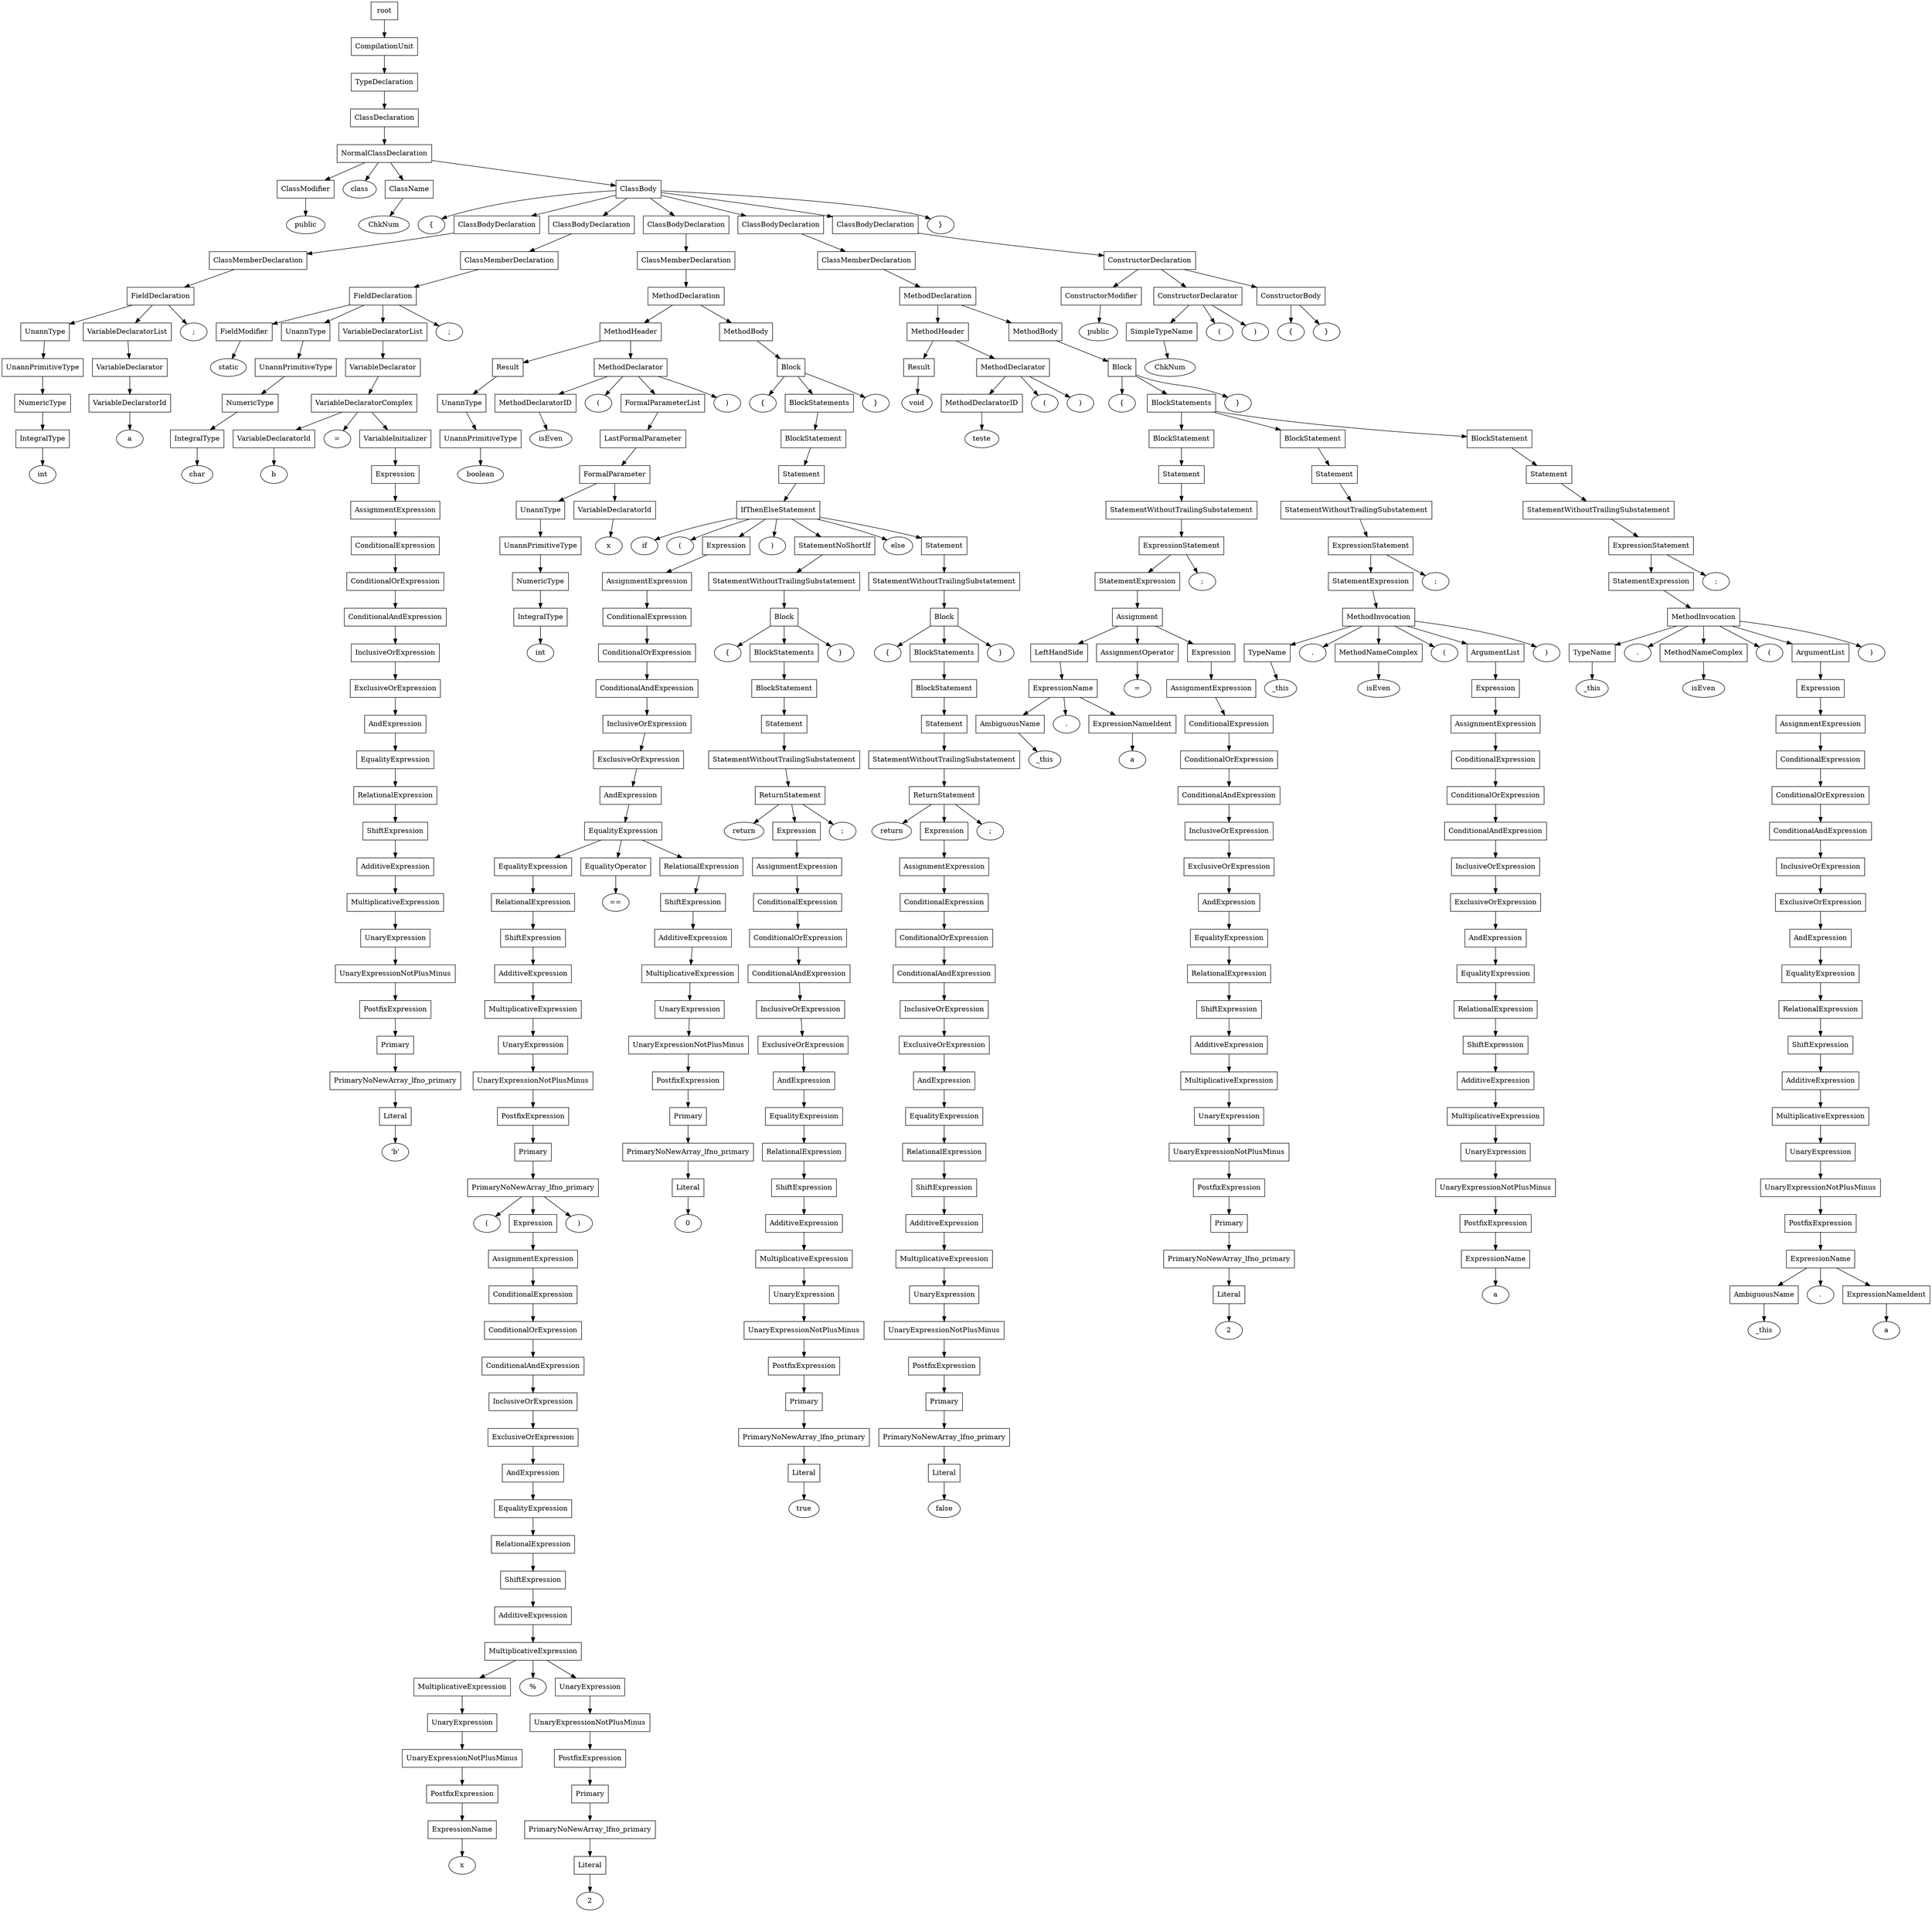 digraph G {
	splines="TRUE";
	n_0 [label="root", shape="rectangle"]
	n_0 -> n_1
	n_1 [label="CompilationUnit", shape="rectangle"]
	n_1 -> n_2
	n_2 [label="TypeDeclaration", shape="rectangle"]
	n_2 -> n_3
	n_3 [label="ClassDeclaration", shape="rectangle"]
	n_3 -> n_4
	n_4 [label="NormalClassDeclaration", shape="rectangle"]
	n_4 -> n_5
	n_5 [label="ClassModifier", shape="rectangle"]
	n_5 -> n_9
	n_9 [label="public", shape="ellipse"]
	n_4 -> n_6
	n_6 [label="class", shape="ellipse"]
	n_4 -> n_7
	n_7 [label="ClassName", shape="rectangle"]
	n_7 -> n_10
	n_10 [label="ChkNum", shape="ellipse"]
	n_4 -> n_8
	n_8 [label="ClassBody", shape="rectangle"]
	n_8 -> n_11
	n_11 [label="{", shape="ellipse"]
	n_8 -> n_12
	n_12 [label="ClassBodyDeclaration", shape="rectangle"]
	n_12 -> n_18
	n_18 [label="ClassMemberDeclaration", shape="rectangle"]
	n_18 -> n_23
	n_23 [label="FieldDeclaration", shape="rectangle"]
	n_23 -> n_30
	n_30 [label="UnannType", shape="rectangle"]
	n_30 -> n_47
	n_47 [label="UnannPrimitiveType", shape="rectangle"]
	n_47 -> n_59
	n_59 [label="NumericType", shape="rectangle"]
	n_59 -> n_78
	n_78 [label="IntegralType", shape="rectangle"]
	n_78 -> n_92
	n_92 [label="int", shape="ellipse"]
	n_23 -> n_31
	n_31 [label="VariableDeclaratorList", shape="rectangle"]
	n_31 -> n_48
	n_48 [label="VariableDeclarator", shape="rectangle"]
	n_48 -> n_60
	n_60 [label="VariableDeclaratorId", shape="rectangle"]
	n_60 -> n_79
	n_79 [label="a", shape="ellipse"]
	n_23 -> n_32
	n_32 [label=";", shape="ellipse"]
	n_8 -> n_13
	n_13 [label="ClassBodyDeclaration", shape="rectangle"]
	n_13 -> n_19
	n_19 [label="ClassMemberDeclaration", shape="rectangle"]
	n_19 -> n_24
	n_24 [label="FieldDeclaration", shape="rectangle"]
	n_24 -> n_33
	n_33 [label="FieldModifier", shape="rectangle"]
	n_33 -> n_49
	n_49 [label="static", shape="ellipse"]
	n_24 -> n_34
	n_34 [label="UnannType", shape="rectangle"]
	n_34 -> n_50
	n_50 [label="UnannPrimitiveType", shape="rectangle"]
	n_50 -> n_61
	n_61 [label="NumericType", shape="rectangle"]
	n_61 -> n_80
	n_80 [label="IntegralType", shape="rectangle"]
	n_80 -> n_93
	n_93 [label="char", shape="ellipse"]
	n_24 -> n_35
	n_35 [label="VariableDeclaratorList", shape="rectangle"]
	n_35 -> n_51
	n_51 [label="VariableDeclarator", shape="rectangle"]
	n_51 -> n_62
	n_62 [label="VariableDeclaratorComplex", shape="rectangle"]
	n_62 -> n_81
	n_81 [label="VariableDeclaratorId", shape="rectangle"]
	n_81 -> n_94
	n_94 [label="b", shape="ellipse"]
	n_62 -> n_82
	n_82 [label="=", shape="ellipse"]
	n_62 -> n_83
	n_83 [label="VariableInitializer", shape="rectangle"]
	n_83 -> n_95
	n_95 [label="Expression", shape="rectangle"]
	n_95 -> n_102
	n_102 [label="AssignmentExpression", shape="rectangle"]
	n_102 -> n_109
	n_109 [label="ConditionalExpression", shape="rectangle"]
	n_109 -> n_122
	n_122 [label="ConditionalOrExpression", shape="rectangle"]
	n_122 -> n_133
	n_133 [label="ConditionalAndExpression", shape="rectangle"]
	n_133 -> n_141
	n_141 [label="InclusiveOrExpression", shape="rectangle"]
	n_141 -> n_165
	n_165 [label="ExclusiveOrExpression", shape="rectangle"]
	n_165 -> n_178
	n_178 [label="AndExpression", shape="rectangle"]
	n_178 -> n_188
	n_188 [label="EqualityExpression", shape="rectangle"]
	n_188 -> n_197
	n_197 [label="RelationalExpression", shape="rectangle"]
	n_197 -> n_204
	n_204 [label="ShiftExpression", shape="rectangle"]
	n_204 -> n_215
	n_215 [label="AdditiveExpression", shape="rectangle"]
	n_215 -> n_224
	n_224 [label="MultiplicativeExpression", shape="rectangle"]
	n_224 -> n_233
	n_233 [label="UnaryExpression", shape="rectangle"]
	n_233 -> n_241
	n_241 [label="UnaryExpressionNotPlusMinus", shape="rectangle"]
	n_241 -> n_249
	n_249 [label="PostfixExpression", shape="rectangle"]
	n_249 -> n_257
	n_257 [label="Primary", shape="rectangle"]
	n_257 -> n_265
	n_265 [label="PrimaryNoNewArray_lfno_primary", shape="rectangle"]
	n_265 -> n_273
	n_273 [label="Literal", shape="rectangle"]
	n_273 -> n_281
	n_281 [label="'b'", shape="ellipse"]
	n_24 -> n_36
	n_36 [label=";", shape="ellipse"]
	n_8 -> n_14
	n_14 [label="ClassBodyDeclaration", shape="rectangle"]
	n_14 -> n_20
	n_20 [label="ClassMemberDeclaration", shape="rectangle"]
	n_20 -> n_25
	n_25 [label="MethodDeclaration", shape="rectangle"]
	n_25 -> n_37
	n_37 [label="MethodHeader", shape="rectangle"]
	n_37 -> n_52
	n_52 [label="Result", shape="rectangle"]
	n_52 -> n_63
	n_63 [label="UnannType", shape="rectangle"]
	n_63 -> n_84
	n_84 [label="UnannPrimitiveType", shape="rectangle"]
	n_84 -> n_96
	n_96 [label="boolean", shape="ellipse"]
	n_37 -> n_53
	n_53 [label="MethodDeclarator", shape="rectangle"]
	n_53 -> n_64
	n_64 [label="MethodDeclaratorID", shape="rectangle"]
	n_64 -> n_85
	n_85 [label="isEven", shape="ellipse"]
	n_53 -> n_65
	n_65 [label="(", shape="ellipse"]
	n_53 -> n_66
	n_66 [label="FormalParameterList", shape="rectangle"]
	n_66 -> n_86
	n_86 [label="LastFormalParameter", shape="rectangle"]
	n_86 -> n_97
	n_97 [label="FormalParameter", shape="rectangle"]
	n_97 -> n_103
	n_103 [label="UnannType", shape="rectangle"]
	n_103 -> n_110
	n_110 [label="UnannPrimitiveType", shape="rectangle"]
	n_110 -> n_123
	n_123 [label="NumericType", shape="rectangle"]
	n_123 -> n_134
	n_134 [label="IntegralType", shape="rectangle"]
	n_134 -> n_142
	n_142 [label="int", shape="ellipse"]
	n_97 -> n_104
	n_104 [label="VariableDeclaratorId", shape="rectangle"]
	n_104 -> n_111
	n_111 [label="x", shape="ellipse"]
	n_53 -> n_67
	n_67 [label=")", shape="ellipse"]
	n_25 -> n_38
	n_38 [label="MethodBody", shape="rectangle"]
	n_38 -> n_54
	n_54 [label="Block", shape="rectangle"]
	n_54 -> n_68
	n_68 [label="{", shape="ellipse"]
	n_54 -> n_69
	n_69 [label="BlockStatements", shape="rectangle"]
	n_69 -> n_87
	n_87 [label="BlockStatement", shape="rectangle"]
	n_87 -> n_98
	n_98 [label="Statement", shape="rectangle"]
	n_98 -> n_105
	n_105 [label="IfThenElseStatement", shape="rectangle"]
	n_105 -> n_112
	n_112 [label="if", shape="ellipse"]
	n_105 -> n_113
	n_113 [label="(", shape="ellipse"]
	n_105 -> n_114
	n_114 [label="Expression", shape="rectangle"]
	n_114 -> n_124
	n_124 [label="AssignmentExpression", shape="rectangle"]
	n_124 -> n_135
	n_135 [label="ConditionalExpression", shape="rectangle"]
	n_135 -> n_143
	n_143 [label="ConditionalOrExpression", shape="rectangle"]
	n_143 -> n_166
	n_166 [label="ConditionalAndExpression", shape="rectangle"]
	n_166 -> n_179
	n_179 [label="InclusiveOrExpression", shape="rectangle"]
	n_179 -> n_189
	n_189 [label="ExclusiveOrExpression", shape="rectangle"]
	n_189 -> n_198
	n_198 [label="AndExpression", shape="rectangle"]
	n_198 -> n_205
	n_205 [label="EqualityExpression", shape="rectangle"]
	n_205 -> n_216
	n_216 [label="EqualityExpression", shape="rectangle"]
	n_216 -> n_225
	n_225 [label="RelationalExpression", shape="rectangle"]
	n_225 -> n_234
	n_234 [label="ShiftExpression", shape="rectangle"]
	n_234 -> n_242
	n_242 [label="AdditiveExpression", shape="rectangle"]
	n_242 -> n_250
	n_250 [label="MultiplicativeExpression", shape="rectangle"]
	n_250 -> n_258
	n_258 [label="UnaryExpression", shape="rectangle"]
	n_258 -> n_266
	n_266 [label="UnaryExpressionNotPlusMinus", shape="rectangle"]
	n_266 -> n_274
	n_274 [label="PostfixExpression", shape="rectangle"]
	n_274 -> n_282
	n_282 [label="Primary", shape="rectangle"]
	n_282 -> n_289
	n_289 [label="PrimaryNoNewArray_lfno_primary", shape="rectangle"]
	n_289 -> n_296
	n_296 [label="(", shape="ellipse"]
	n_289 -> n_297
	n_297 [label="Expression", shape="rectangle"]
	n_297 -> n_305
	n_305 [label="AssignmentExpression", shape="rectangle"]
	n_305 -> n_311
	n_311 [label="ConditionalExpression", shape="rectangle"]
	n_311 -> n_319
	n_319 [label="ConditionalOrExpression", shape="rectangle"]
	n_319 -> n_325
	n_325 [label="ConditionalAndExpression", shape="rectangle"]
	n_325 -> n_328
	n_328 [label="InclusiveOrExpression", shape="rectangle"]
	n_328 -> n_331
	n_331 [label="ExclusiveOrExpression", shape="rectangle"]
	n_331 -> n_334
	n_334 [label="AndExpression", shape="rectangle"]
	n_334 -> n_337
	n_337 [label="EqualityExpression", shape="rectangle"]
	n_337 -> n_340
	n_340 [label="RelationalExpression", shape="rectangle"]
	n_340 -> n_341
	n_341 [label="ShiftExpression", shape="rectangle"]
	n_341 -> n_342
	n_342 [label="AdditiveExpression", shape="rectangle"]
	n_342 -> n_343
	n_343 [label="MultiplicativeExpression", shape="rectangle"]
	n_343 -> n_344
	n_344 [label="MultiplicativeExpression", shape="rectangle"]
	n_344 -> n_347
	n_347 [label="UnaryExpression", shape="rectangle"]
	n_347 -> n_349
	n_349 [label="UnaryExpressionNotPlusMinus", shape="rectangle"]
	n_349 -> n_351
	n_351 [label="PostfixExpression", shape="rectangle"]
	n_351 -> n_353
	n_353 [label="ExpressionName", shape="rectangle"]
	n_353 -> n_355
	n_355 [label="x", shape="ellipse"]
	n_343 -> n_345
	n_345 [label="%", shape="ellipse"]
	n_343 -> n_346
	n_346 [label="UnaryExpression", shape="rectangle"]
	n_346 -> n_348
	n_348 [label="UnaryExpressionNotPlusMinus", shape="rectangle"]
	n_348 -> n_350
	n_350 [label="PostfixExpression", shape="rectangle"]
	n_350 -> n_352
	n_352 [label="Primary", shape="rectangle"]
	n_352 -> n_354
	n_354 [label="PrimaryNoNewArray_lfno_primary", shape="rectangle"]
	n_354 -> n_356
	n_356 [label="Literal", shape="rectangle"]
	n_356 -> n_357
	n_357 [label="2", shape="ellipse"]
	n_289 -> n_298
	n_298 [label=")", shape="ellipse"]
	n_205 -> n_217
	n_217 [label="EqualityOperator", shape="rectangle"]
	n_217 -> n_226
	n_226 [label="==", shape="ellipse"]
	n_205 -> n_218
	n_218 [label="RelationalExpression", shape="rectangle"]
	n_218 -> n_227
	n_227 [label="ShiftExpression", shape="rectangle"]
	n_227 -> n_235
	n_235 [label="AdditiveExpression", shape="rectangle"]
	n_235 -> n_243
	n_243 [label="MultiplicativeExpression", shape="rectangle"]
	n_243 -> n_251
	n_251 [label="UnaryExpression", shape="rectangle"]
	n_251 -> n_259
	n_259 [label="UnaryExpressionNotPlusMinus", shape="rectangle"]
	n_259 -> n_267
	n_267 [label="PostfixExpression", shape="rectangle"]
	n_267 -> n_275
	n_275 [label="Primary", shape="rectangle"]
	n_275 -> n_283
	n_283 [label="PrimaryNoNewArray_lfno_primary", shape="rectangle"]
	n_283 -> n_290
	n_290 [label="Literal", shape="rectangle"]
	n_290 -> n_299
	n_299 [label="0", shape="ellipse"]
	n_105 -> n_115
	n_115 [label=")", shape="ellipse"]
	n_105 -> n_116
	n_116 [label="StatementNoShortIf", shape="rectangle"]
	n_116 -> n_125
	n_125 [label="StatementWithoutTrailingSubstatement", shape="rectangle"]
	n_125 -> n_136
	n_136 [label="Block", shape="rectangle"]
	n_136 -> n_144
	n_144 [label="{", shape="ellipse"]
	n_136 -> n_145
	n_145 [label="BlockStatements", shape="rectangle"]
	n_145 -> n_167
	n_167 [label="BlockStatement", shape="rectangle"]
	n_167 -> n_180
	n_180 [label="Statement", shape="rectangle"]
	n_180 -> n_190
	n_190 [label="StatementWithoutTrailingSubstatement", shape="rectangle"]
	n_190 -> n_199
	n_199 [label="ReturnStatement", shape="rectangle"]
	n_199 -> n_206
	n_206 [label="return", shape="ellipse"]
	n_199 -> n_207
	n_207 [label="Expression", shape="rectangle"]
	n_207 -> n_219
	n_219 [label="AssignmentExpression", shape="rectangle"]
	n_219 -> n_228
	n_228 [label="ConditionalExpression", shape="rectangle"]
	n_228 -> n_236
	n_236 [label="ConditionalOrExpression", shape="rectangle"]
	n_236 -> n_244
	n_244 [label="ConditionalAndExpression", shape="rectangle"]
	n_244 -> n_252
	n_252 [label="InclusiveOrExpression", shape="rectangle"]
	n_252 -> n_260
	n_260 [label="ExclusiveOrExpression", shape="rectangle"]
	n_260 -> n_268
	n_268 [label="AndExpression", shape="rectangle"]
	n_268 -> n_276
	n_276 [label="EqualityExpression", shape="rectangle"]
	n_276 -> n_284
	n_284 [label="RelationalExpression", shape="rectangle"]
	n_284 -> n_291
	n_291 [label="ShiftExpression", shape="rectangle"]
	n_291 -> n_300
	n_300 [label="AdditiveExpression", shape="rectangle"]
	n_300 -> n_306
	n_306 [label="MultiplicativeExpression", shape="rectangle"]
	n_306 -> n_312
	n_312 [label="UnaryExpression", shape="rectangle"]
	n_312 -> n_320
	n_320 [label="UnaryExpressionNotPlusMinus", shape="rectangle"]
	n_320 -> n_326
	n_326 [label="PostfixExpression", shape="rectangle"]
	n_326 -> n_329
	n_329 [label="Primary", shape="rectangle"]
	n_329 -> n_332
	n_332 [label="PrimaryNoNewArray_lfno_primary", shape="rectangle"]
	n_332 -> n_335
	n_335 [label="Literal", shape="rectangle"]
	n_335 -> n_338
	n_338 [label="true", shape="ellipse"]
	n_199 -> n_208
	n_208 [label=";", shape="ellipse"]
	n_136 -> n_146
	n_146 [label="}", shape="ellipse"]
	n_105 -> n_117
	n_117 [label="else", shape="ellipse"]
	n_105 -> n_118
	n_118 [label="Statement", shape="rectangle"]
	n_118 -> n_126
	n_126 [label="StatementWithoutTrailingSubstatement", shape="rectangle"]
	n_126 -> n_137
	n_137 [label="Block", shape="rectangle"]
	n_137 -> n_147
	n_147 [label="{", shape="ellipse"]
	n_137 -> n_148
	n_148 [label="BlockStatements", shape="rectangle"]
	n_148 -> n_168
	n_168 [label="BlockStatement", shape="rectangle"]
	n_168 -> n_181
	n_181 [label="Statement", shape="rectangle"]
	n_181 -> n_191
	n_191 [label="StatementWithoutTrailingSubstatement", shape="rectangle"]
	n_191 -> n_200
	n_200 [label="ReturnStatement", shape="rectangle"]
	n_200 -> n_209
	n_209 [label="return", shape="ellipse"]
	n_200 -> n_210
	n_210 [label="Expression", shape="rectangle"]
	n_210 -> n_220
	n_220 [label="AssignmentExpression", shape="rectangle"]
	n_220 -> n_229
	n_229 [label="ConditionalExpression", shape="rectangle"]
	n_229 -> n_237
	n_237 [label="ConditionalOrExpression", shape="rectangle"]
	n_237 -> n_245
	n_245 [label="ConditionalAndExpression", shape="rectangle"]
	n_245 -> n_253
	n_253 [label="InclusiveOrExpression", shape="rectangle"]
	n_253 -> n_261
	n_261 [label="ExclusiveOrExpression", shape="rectangle"]
	n_261 -> n_269
	n_269 [label="AndExpression", shape="rectangle"]
	n_269 -> n_277
	n_277 [label="EqualityExpression", shape="rectangle"]
	n_277 -> n_285
	n_285 [label="RelationalExpression", shape="rectangle"]
	n_285 -> n_292
	n_292 [label="ShiftExpression", shape="rectangle"]
	n_292 -> n_301
	n_301 [label="AdditiveExpression", shape="rectangle"]
	n_301 -> n_307
	n_307 [label="MultiplicativeExpression", shape="rectangle"]
	n_307 -> n_313
	n_313 [label="UnaryExpression", shape="rectangle"]
	n_313 -> n_321
	n_321 [label="UnaryExpressionNotPlusMinus", shape="rectangle"]
	n_321 -> n_327
	n_327 [label="PostfixExpression", shape="rectangle"]
	n_327 -> n_330
	n_330 [label="Primary", shape="rectangle"]
	n_330 -> n_333
	n_333 [label="PrimaryNoNewArray_lfno_primary", shape="rectangle"]
	n_333 -> n_336
	n_336 [label="Literal", shape="rectangle"]
	n_336 -> n_339
	n_339 [label="false", shape="ellipse"]
	n_200 -> n_211
	n_211 [label=";", shape="ellipse"]
	n_137 -> n_149
	n_149 [label="}", shape="ellipse"]
	n_54 -> n_70
	n_70 [label="}", shape="ellipse"]
	n_8 -> n_15
	n_15 [label="ClassBodyDeclaration", shape="rectangle"]
	n_15 -> n_21
	n_21 [label="ClassMemberDeclaration", shape="rectangle"]
	n_21 -> n_26
	n_26 [label="MethodDeclaration", shape="rectangle"]
	n_26 -> n_39
	n_39 [label="MethodHeader", shape="rectangle"]
	n_39 -> n_55
	n_55 [label="Result", shape="rectangle"]
	n_55 -> n_71
	n_71 [label="void", shape="ellipse"]
	n_39 -> n_56
	n_56 [label="MethodDeclarator", shape="rectangle"]
	n_56 -> n_72
	n_72 [label="MethodDeclaratorID", shape="rectangle"]
	n_72 -> n_88
	n_88 [label="teste", shape="ellipse"]
	n_56 -> n_73
	n_73 [label="(", shape="ellipse"]
	n_56 -> n_74
	n_74 [label=")", shape="ellipse"]
	n_26 -> n_40
	n_40 [label="MethodBody", shape="rectangle"]
	n_40 -> n_57
	n_57 [label="Block", shape="rectangle"]
	n_57 -> n_75
	n_75 [label="{", shape="ellipse"]
	n_57 -> n_76
	n_76 [label="BlockStatements", shape="rectangle"]
	n_76 -> n_89
	n_89 [label="BlockStatement", shape="rectangle"]
	n_89 -> n_99
	n_99 [label="Statement", shape="rectangle"]
	n_99 -> n_106
	n_106 [label="StatementWithoutTrailingSubstatement", shape="rectangle"]
	n_106 -> n_119
	n_119 [label="ExpressionStatement", shape="rectangle"]
	n_119 -> n_127
	n_127 [label="StatementExpression", shape="rectangle"]
	n_127 -> n_138
	n_138 [label="Assignment", shape="rectangle"]
	n_138 -> n_150
	n_150 [label="LeftHandSide", shape="rectangle"]
	n_150 -> n_169
	n_169 [label="ExpressionName", shape="rectangle"]
	n_169 -> n_182
	n_182 [label="AmbiguousName", shape="rectangle"]
	n_182 -> n_192
	n_192 [label="_this", shape="ellipse"]
	n_169 -> n_183
	n_183 [label=".", shape="ellipse"]
	n_169 -> n_184
	n_184 [label="ExpressionNameIdent", shape="rectangle"]
	n_184 -> n_193
	n_193 [label="a", shape="ellipse"]
	n_138 -> n_151
	n_151 [label="AssignmentOperator", shape="rectangle"]
	n_151 -> n_170
	n_170 [label="=", shape="ellipse"]
	n_138 -> n_152
	n_152 [label="Expression", shape="rectangle"]
	n_152 -> n_171
	n_171 [label="AssignmentExpression", shape="rectangle"]
	n_171 -> n_185
	n_185 [label="ConditionalExpression", shape="rectangle"]
	n_185 -> n_194
	n_194 [label="ConditionalOrExpression", shape="rectangle"]
	n_194 -> n_201
	n_201 [label="ConditionalAndExpression", shape="rectangle"]
	n_201 -> n_212
	n_212 [label="InclusiveOrExpression", shape="rectangle"]
	n_212 -> n_221
	n_221 [label="ExclusiveOrExpression", shape="rectangle"]
	n_221 -> n_230
	n_230 [label="AndExpression", shape="rectangle"]
	n_230 -> n_238
	n_238 [label="EqualityExpression", shape="rectangle"]
	n_238 -> n_246
	n_246 [label="RelationalExpression", shape="rectangle"]
	n_246 -> n_254
	n_254 [label="ShiftExpression", shape="rectangle"]
	n_254 -> n_262
	n_262 [label="AdditiveExpression", shape="rectangle"]
	n_262 -> n_270
	n_270 [label="MultiplicativeExpression", shape="rectangle"]
	n_270 -> n_278
	n_278 [label="UnaryExpression", shape="rectangle"]
	n_278 -> n_286
	n_286 [label="UnaryExpressionNotPlusMinus", shape="rectangle"]
	n_286 -> n_293
	n_293 [label="PostfixExpression", shape="rectangle"]
	n_293 -> n_302
	n_302 [label="Primary", shape="rectangle"]
	n_302 -> n_308
	n_308 [label="PrimaryNoNewArray_lfno_primary", shape="rectangle"]
	n_308 -> n_314
	n_314 [label="Literal", shape="rectangle"]
	n_314 -> n_322
	n_322 [label="2", shape="ellipse"]
	n_119 -> n_128
	n_128 [label=";", shape="ellipse"]
	n_76 -> n_90
	n_90 [label="BlockStatement", shape="rectangle"]
	n_90 -> n_100
	n_100 [label="Statement", shape="rectangle"]
	n_100 -> n_107
	n_107 [label="StatementWithoutTrailingSubstatement", shape="rectangle"]
	n_107 -> n_120
	n_120 [label="ExpressionStatement", shape="rectangle"]
	n_120 -> n_129
	n_129 [label="StatementExpression", shape="rectangle"]
	n_129 -> n_139
	n_139 [label="MethodInvocation", shape="rectangle"]
	n_139 -> n_153
	n_153 [label="TypeName", shape="rectangle"]
	n_153 -> n_172
	n_172 [label="_this", shape="ellipse"]
	n_139 -> n_154
	n_154 [label=".", shape="ellipse"]
	n_139 -> n_155
	n_155 [label="MethodNameComplex", shape="rectangle"]
	n_155 -> n_173
	n_173 [label="isEven", shape="ellipse"]
	n_139 -> n_156
	n_156 [label="(", shape="ellipse"]
	n_139 -> n_157
	n_157 [label="ArgumentList", shape="rectangle"]
	n_157 -> n_174
	n_174 [label="Expression", shape="rectangle"]
	n_174 -> n_186
	n_186 [label="AssignmentExpression", shape="rectangle"]
	n_186 -> n_195
	n_195 [label="ConditionalExpression", shape="rectangle"]
	n_195 -> n_202
	n_202 [label="ConditionalOrExpression", shape="rectangle"]
	n_202 -> n_213
	n_213 [label="ConditionalAndExpression", shape="rectangle"]
	n_213 -> n_222
	n_222 [label="InclusiveOrExpression", shape="rectangle"]
	n_222 -> n_231
	n_231 [label="ExclusiveOrExpression", shape="rectangle"]
	n_231 -> n_239
	n_239 [label="AndExpression", shape="rectangle"]
	n_239 -> n_247
	n_247 [label="EqualityExpression", shape="rectangle"]
	n_247 -> n_255
	n_255 [label="RelationalExpression", shape="rectangle"]
	n_255 -> n_263
	n_263 [label="ShiftExpression", shape="rectangle"]
	n_263 -> n_271
	n_271 [label="AdditiveExpression", shape="rectangle"]
	n_271 -> n_279
	n_279 [label="MultiplicativeExpression", shape="rectangle"]
	n_279 -> n_287
	n_287 [label="UnaryExpression", shape="rectangle"]
	n_287 -> n_294
	n_294 [label="UnaryExpressionNotPlusMinus", shape="rectangle"]
	n_294 -> n_303
	n_303 [label="PostfixExpression", shape="rectangle"]
	n_303 -> n_309
	n_309 [label="ExpressionName", shape="rectangle"]
	n_309 -> n_315
	n_315 [label="a", shape="ellipse"]
	n_139 -> n_158
	n_158 [label=")", shape="ellipse"]
	n_120 -> n_130
	n_130 [label=";", shape="ellipse"]
	n_76 -> n_91
	n_91 [label="BlockStatement", shape="rectangle"]
	n_91 -> n_101
	n_101 [label="Statement", shape="rectangle"]
	n_101 -> n_108
	n_108 [label="StatementWithoutTrailingSubstatement", shape="rectangle"]
	n_108 -> n_121
	n_121 [label="ExpressionStatement", shape="rectangle"]
	n_121 -> n_131
	n_131 [label="StatementExpression", shape="rectangle"]
	n_131 -> n_140
	n_140 [label="MethodInvocation", shape="rectangle"]
	n_140 -> n_159
	n_159 [label="TypeName", shape="rectangle"]
	n_159 -> n_175
	n_175 [label="_this", shape="ellipse"]
	n_140 -> n_160
	n_160 [label=".", shape="ellipse"]
	n_140 -> n_161
	n_161 [label="MethodNameComplex", shape="rectangle"]
	n_161 -> n_176
	n_176 [label="isEven", shape="ellipse"]
	n_140 -> n_162
	n_162 [label="(", shape="ellipse"]
	n_140 -> n_163
	n_163 [label="ArgumentList", shape="rectangle"]
	n_163 -> n_177
	n_177 [label="Expression", shape="rectangle"]
	n_177 -> n_187
	n_187 [label="AssignmentExpression", shape="rectangle"]
	n_187 -> n_196
	n_196 [label="ConditionalExpression", shape="rectangle"]
	n_196 -> n_203
	n_203 [label="ConditionalOrExpression", shape="rectangle"]
	n_203 -> n_214
	n_214 [label="ConditionalAndExpression", shape="rectangle"]
	n_214 -> n_223
	n_223 [label="InclusiveOrExpression", shape="rectangle"]
	n_223 -> n_232
	n_232 [label="ExclusiveOrExpression", shape="rectangle"]
	n_232 -> n_240
	n_240 [label="AndExpression", shape="rectangle"]
	n_240 -> n_248
	n_248 [label="EqualityExpression", shape="rectangle"]
	n_248 -> n_256
	n_256 [label="RelationalExpression", shape="rectangle"]
	n_256 -> n_264
	n_264 [label="ShiftExpression", shape="rectangle"]
	n_264 -> n_272
	n_272 [label="AdditiveExpression", shape="rectangle"]
	n_272 -> n_280
	n_280 [label="MultiplicativeExpression", shape="rectangle"]
	n_280 -> n_288
	n_288 [label="UnaryExpression", shape="rectangle"]
	n_288 -> n_295
	n_295 [label="UnaryExpressionNotPlusMinus", shape="rectangle"]
	n_295 -> n_304
	n_304 [label="PostfixExpression", shape="rectangle"]
	n_304 -> n_310
	n_310 [label="ExpressionName", shape="rectangle"]
	n_310 -> n_316
	n_316 [label="AmbiguousName", shape="rectangle"]
	n_316 -> n_323
	n_323 [label="_this", shape="ellipse"]
	n_310 -> n_317
	n_317 [label=".", shape="ellipse"]
	n_310 -> n_318
	n_318 [label="ExpressionNameIdent", shape="rectangle"]
	n_318 -> n_324
	n_324 [label="a", shape="ellipse"]
	n_140 -> n_164
	n_164 [label=")", shape="ellipse"]
	n_121 -> n_132
	n_132 [label=";", shape="ellipse"]
	n_57 -> n_77
	n_77 [label="}", shape="ellipse"]
	n_8 -> n_16
	n_16 [label="ClassBodyDeclaration", shape="rectangle"]
	n_16 -> n_22
	n_22 [label="ConstructorDeclaration", shape="rectangle"]
	n_22 -> n_27
	n_27 [label="ConstructorModifier", shape="rectangle"]
	n_27 -> n_41
	n_41 [label="public", shape="ellipse"]
	n_22 -> n_28
	n_28 [label="ConstructorDeclarator", shape="rectangle"]
	n_28 -> n_42
	n_42 [label="SimpleTypeName", shape="rectangle"]
	n_42 -> n_58
	n_58 [label="ChkNum", shape="ellipse"]
	n_28 -> n_43
	n_43 [label="(", shape="ellipse"]
	n_28 -> n_44
	n_44 [label=")", shape="ellipse"]
	n_22 -> n_29
	n_29 [label="ConstructorBody", shape="rectangle"]
	n_29 -> n_45
	n_45 [label="{", shape="ellipse"]
	n_29 -> n_46
	n_46 [label="}", shape="ellipse"]
	n_8 -> n_17
	n_17 [label="}", shape="ellipse"]
}